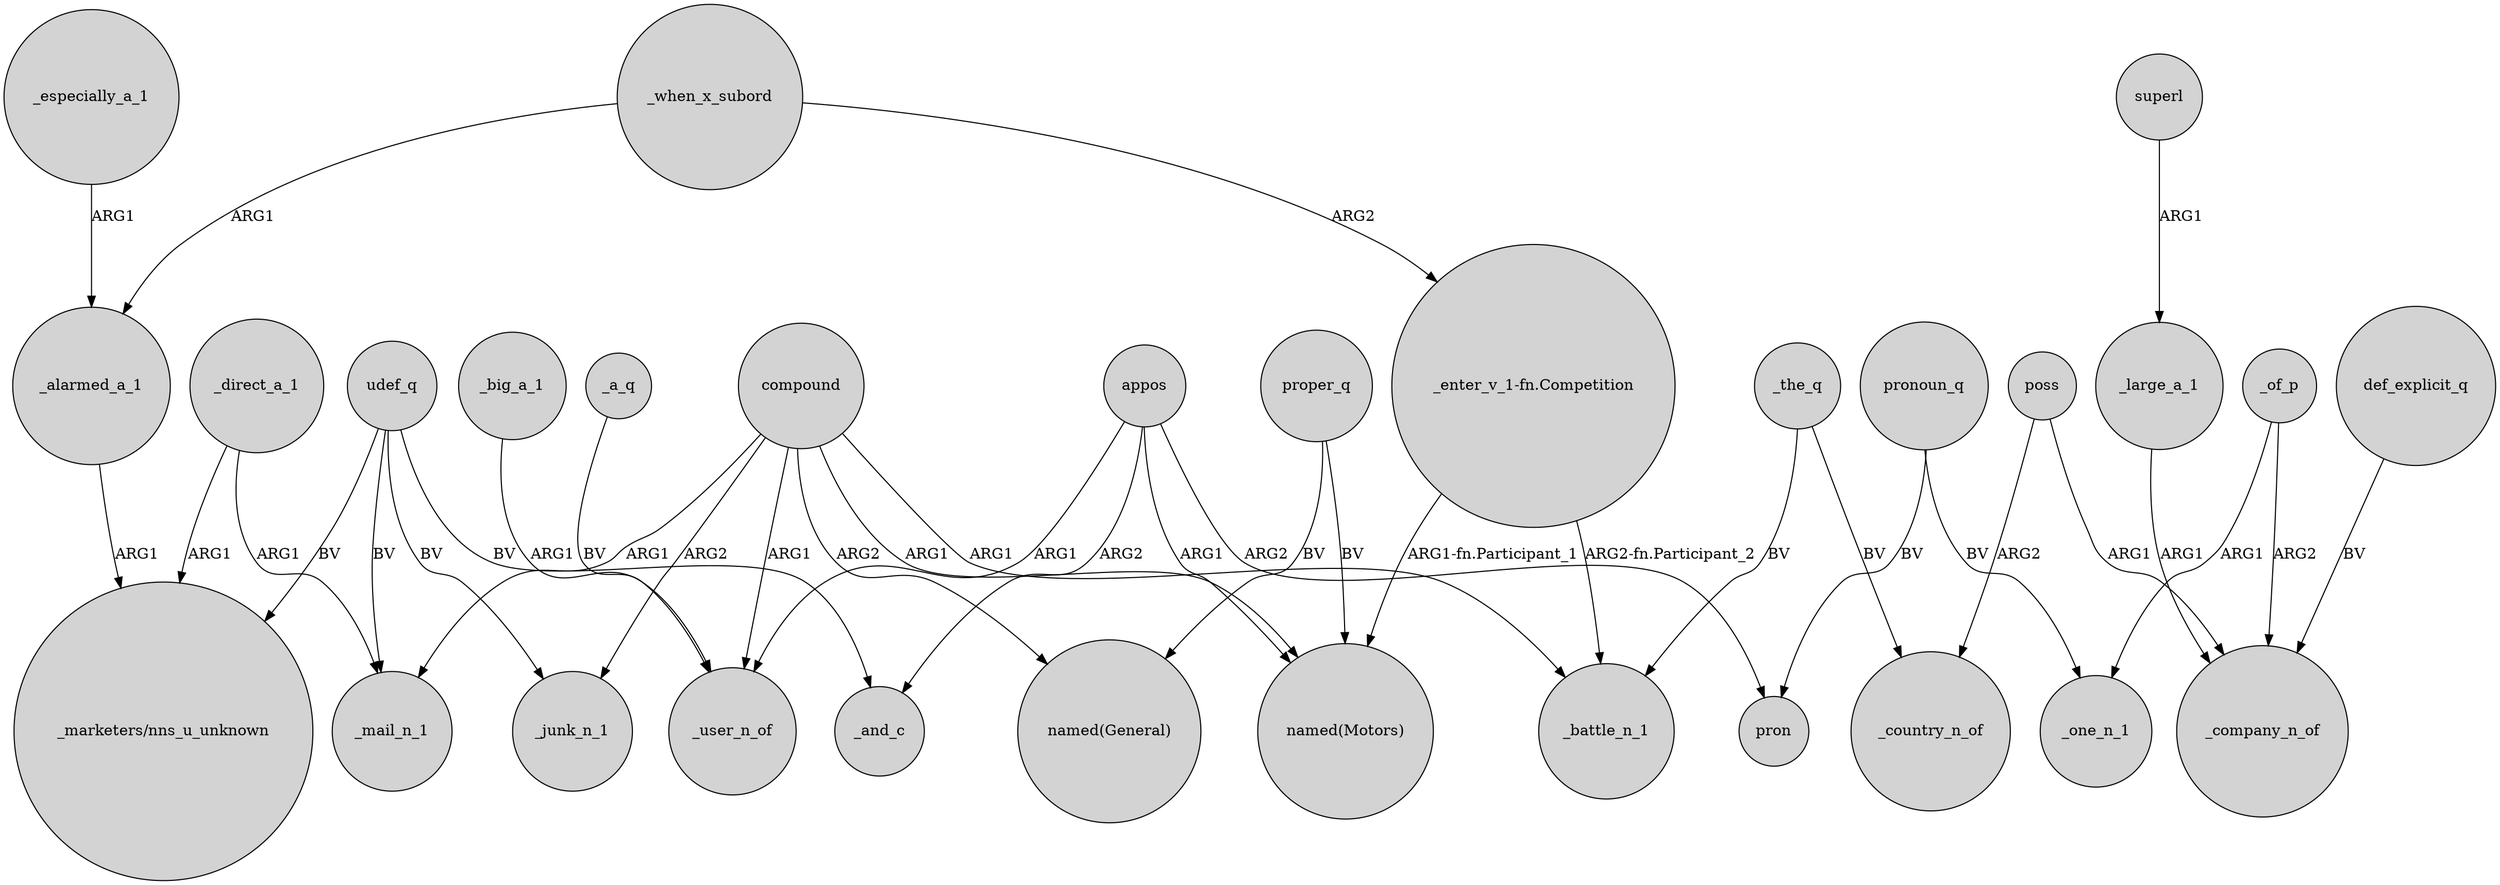 digraph {
	node [shape=circle style=filled]
	_direct_a_1 -> "_marketers/nns_u_unknown" [label=ARG1]
	appos -> _and_c [label=ARG2]
	_direct_a_1 -> _mail_n_1 [label=ARG1]
	appos -> _user_n_of [label=ARG1]
	udef_q -> _mail_n_1 [label=BV]
	poss -> _country_n_of [label=ARG2]
	_when_x_subord -> _alarmed_a_1 [label=ARG1]
	"_enter_v_1-fn.Competition" -> _battle_n_1 [label="ARG2-fn.Participant_2"]
	compound -> _junk_n_1 [label=ARG2]
	udef_q -> _and_c [label=BV]
	_large_a_1 -> _company_n_of [label=ARG1]
	_when_x_subord -> "_enter_v_1-fn.Competition" [label=ARG2]
	appos -> pron [label=ARG2]
	compound -> _user_n_of [label=ARG1]
	pronoun_q -> pron [label=BV]
	compound -> "named(Motors)" [label=ARG1]
	_of_p -> _one_n_1 [label=ARG1]
	compound -> _battle_n_1 [label=ARG1]
	pronoun_q -> _one_n_1 [label=BV]
	appos -> "named(Motors)" [label=ARG1]
	"_enter_v_1-fn.Competition" -> "named(Motors)" [label="ARG1-fn.Participant_1"]
	_the_q -> _country_n_of [label=BV]
	_big_a_1 -> _user_n_of [label=ARG1]
	proper_q -> "named(General)" [label=BV]
	compound -> _mail_n_1 [label=ARG1]
	_of_p -> _company_n_of [label=ARG2]
	_the_q -> _battle_n_1 [label=BV]
	udef_q -> _junk_n_1 [label=BV]
	_alarmed_a_1 -> "_marketers/nns_u_unknown" [label=ARG1]
	poss -> _company_n_of [label=ARG1]
	def_explicit_q -> _company_n_of [label=BV]
	udef_q -> "_marketers/nns_u_unknown" [label=BV]
	_a_q -> _user_n_of [label=BV]
	proper_q -> "named(Motors)" [label=BV]
	_especially_a_1 -> _alarmed_a_1 [label=ARG1]
	superl -> _large_a_1 [label=ARG1]
	compound -> "named(General)" [label=ARG2]
}
